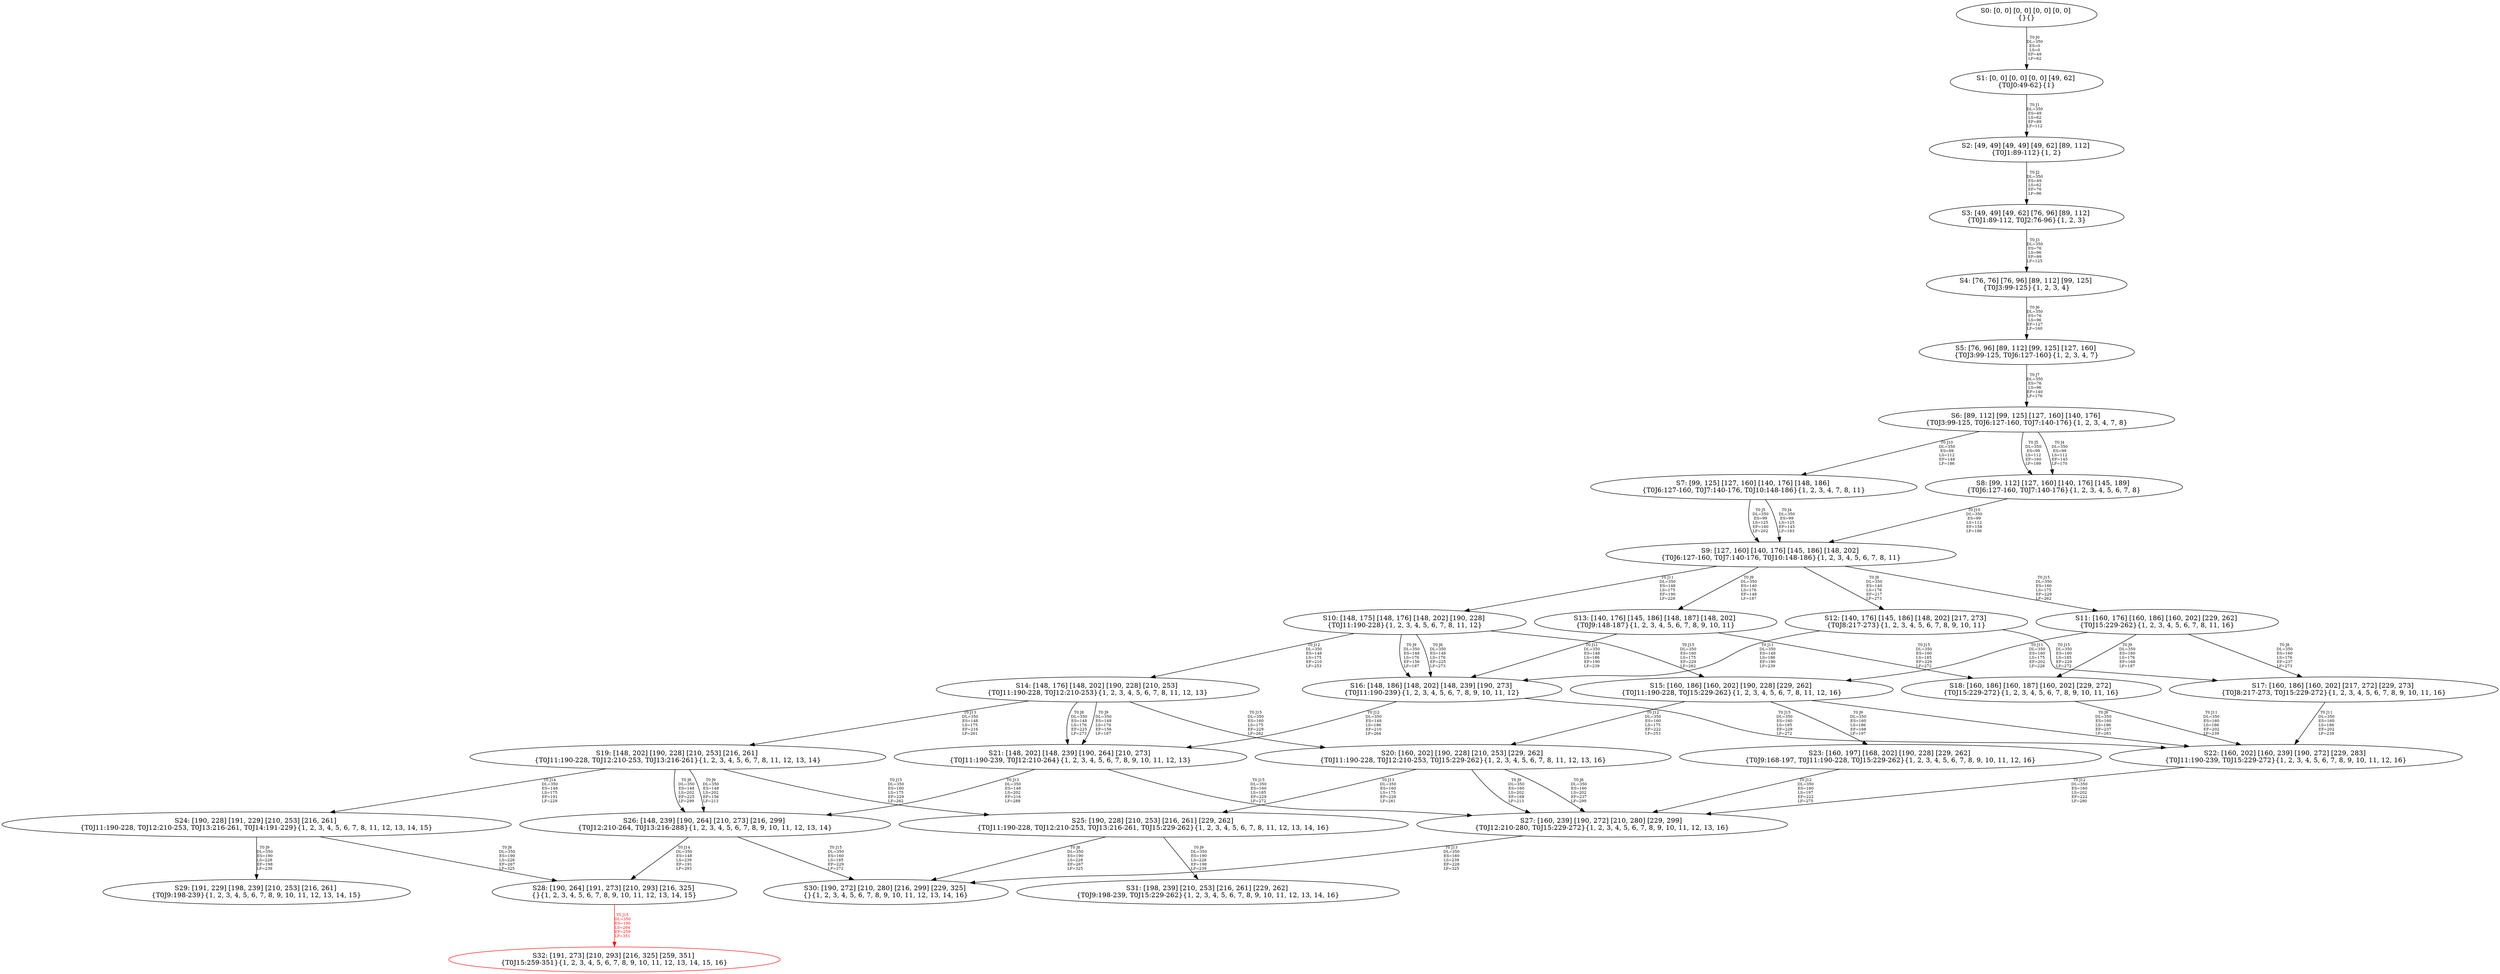 digraph {
	S0[label="S0: [0, 0] [0, 0] [0, 0] [0, 0] \n{}{}"];
	S1[label="S1: [0, 0] [0, 0] [0, 0] [49, 62] \n{T0J0:49-62}{1}"];
	S2[label="S2: [49, 49] [49, 49] [49, 62] [89, 112] \n{T0J1:89-112}{1, 2}"];
	S3[label="S3: [49, 49] [49, 62] [76, 96] [89, 112] \n{T0J1:89-112, T0J2:76-96}{1, 2, 3}"];
	S4[label="S4: [76, 76] [76, 96] [89, 112] [99, 125] \n{T0J3:99-125}{1, 2, 3, 4}"];
	S5[label="S5: [76, 96] [89, 112] [99, 125] [127, 160] \n{T0J3:99-125, T0J6:127-160}{1, 2, 3, 4, 7}"];
	S6[label="S6: [89, 112] [99, 125] [127, 160] [140, 176] \n{T0J3:99-125, T0J6:127-160, T0J7:140-176}{1, 2, 3, 4, 7, 8}"];
	S7[label="S7: [99, 125] [127, 160] [140, 176] [148, 186] \n{T0J6:127-160, T0J7:140-176, T0J10:148-186}{1, 2, 3, 4, 7, 8, 11}"];
	S8[label="S8: [99, 112] [127, 160] [140, 176] [145, 189] \n{T0J6:127-160, T0J7:140-176}{1, 2, 3, 4, 5, 6, 7, 8}"];
	S9[label="S9: [127, 160] [140, 176] [145, 186] [148, 202] \n{T0J6:127-160, T0J7:140-176, T0J10:148-186}{1, 2, 3, 4, 5, 6, 7, 8, 11}"];
	S10[label="S10: [148, 175] [148, 176] [148, 202] [190, 228] \n{T0J11:190-228}{1, 2, 3, 4, 5, 6, 7, 8, 11, 12}"];
	S11[label="S11: [160, 176] [160, 186] [160, 202] [229, 262] \n{T0J15:229-262}{1, 2, 3, 4, 5, 6, 7, 8, 11, 16}"];
	S12[label="S12: [140, 176] [145, 186] [148, 202] [217, 273] \n{T0J8:217-273}{1, 2, 3, 4, 5, 6, 7, 8, 9, 10, 11}"];
	S13[label="S13: [140, 176] [145, 186] [148, 187] [148, 202] \n{T0J9:148-187}{1, 2, 3, 4, 5, 6, 7, 8, 9, 10, 11}"];
	S14[label="S14: [148, 176] [148, 202] [190, 228] [210, 253] \n{T0J11:190-228, T0J12:210-253}{1, 2, 3, 4, 5, 6, 7, 8, 11, 12, 13}"];
	S15[label="S15: [160, 186] [160, 202] [190, 228] [229, 262] \n{T0J11:190-228, T0J15:229-262}{1, 2, 3, 4, 5, 6, 7, 8, 11, 12, 16}"];
	S16[label="S16: [148, 186] [148, 202] [148, 239] [190, 273] \n{T0J11:190-239}{1, 2, 3, 4, 5, 6, 7, 8, 9, 10, 11, 12}"];
	S17[label="S17: [160, 186] [160, 202] [217, 272] [229, 273] \n{T0J8:217-273, T0J15:229-272}{1, 2, 3, 4, 5, 6, 7, 8, 9, 10, 11, 16}"];
	S18[label="S18: [160, 186] [160, 187] [160, 202] [229, 272] \n{T0J15:229-272}{1, 2, 3, 4, 5, 6, 7, 8, 9, 10, 11, 16}"];
	S19[label="S19: [148, 202] [190, 228] [210, 253] [216, 261] \n{T0J11:190-228, T0J12:210-253, T0J13:216-261}{1, 2, 3, 4, 5, 6, 7, 8, 11, 12, 13, 14}"];
	S20[label="S20: [160, 202] [190, 228] [210, 253] [229, 262] \n{T0J11:190-228, T0J12:210-253, T0J15:229-262}{1, 2, 3, 4, 5, 6, 7, 8, 11, 12, 13, 16}"];
	S21[label="S21: [148, 202] [148, 239] [190, 264] [210, 273] \n{T0J11:190-239, T0J12:210-264}{1, 2, 3, 4, 5, 6, 7, 8, 9, 10, 11, 12, 13}"];
	S22[label="S22: [160, 202] [160, 239] [190, 272] [229, 283] \n{T0J11:190-239, T0J15:229-272}{1, 2, 3, 4, 5, 6, 7, 8, 9, 10, 11, 12, 16}"];
	S23[label="S23: [160, 197] [168, 202] [190, 228] [229, 262] \n{T0J9:168-197, T0J11:190-228, T0J15:229-262}{1, 2, 3, 4, 5, 6, 7, 8, 9, 10, 11, 12, 16}"];
	S24[label="S24: [190, 228] [191, 229] [210, 253] [216, 261] \n{T0J11:190-228, T0J12:210-253, T0J13:216-261, T0J14:191-229}{1, 2, 3, 4, 5, 6, 7, 8, 11, 12, 13, 14, 15}"];
	S25[label="S25: [190, 228] [210, 253] [216, 261] [229, 262] \n{T0J11:190-228, T0J12:210-253, T0J13:216-261, T0J15:229-262}{1, 2, 3, 4, 5, 6, 7, 8, 11, 12, 13, 14, 16}"];
	S26[label="S26: [148, 239] [190, 264] [210, 273] [216, 299] \n{T0J12:210-264, T0J13:216-288}{1, 2, 3, 4, 5, 6, 7, 8, 9, 10, 11, 12, 13, 14}"];
	S27[label="S27: [160, 239] [190, 272] [210, 280] [229, 299] \n{T0J12:210-280, T0J15:229-272}{1, 2, 3, 4, 5, 6, 7, 8, 9, 10, 11, 12, 13, 16}"];
	S28[label="S28: [190, 264] [191, 273] [210, 293] [216, 325] \n{}{1, 2, 3, 4, 5, 6, 7, 8, 9, 10, 11, 12, 13, 14, 15}"];
	S29[label="S29: [191, 229] [198, 239] [210, 253] [216, 261] \n{T0J9:198-239}{1, 2, 3, 4, 5, 6, 7, 8, 9, 10, 11, 12, 13, 14, 15}"];
	S30[label="S30: [190, 272] [210, 280] [216, 299] [229, 325] \n{}{1, 2, 3, 4, 5, 6, 7, 8, 9, 10, 11, 12, 13, 14, 16}"];
	S31[label="S31: [198, 239] [210, 253] [216, 261] [229, 262] \n{T0J9:198-239, T0J15:229-262}{1, 2, 3, 4, 5, 6, 7, 8, 9, 10, 11, 12, 13, 14, 16}"];
	S32[label="S32: [191, 273] [210, 293] [216, 325] [259, 351] \n{T0J15:259-351}{1, 2, 3, 4, 5, 6, 7, 8, 9, 10, 11, 12, 13, 14, 15, 16}"];
	S0 -> S1[label="T0 J0\nDL=350\nES=0\nLS=0\nEF=49\nLF=62",fontsize=8];
	S1 -> S2[label="T0 J1\nDL=350\nES=49\nLS=62\nEF=89\nLF=112",fontsize=8];
	S2 -> S3[label="T0 J2\nDL=350\nES=49\nLS=62\nEF=76\nLF=96",fontsize=8];
	S3 -> S4[label="T0 J3\nDL=350\nES=76\nLS=96\nEF=99\nLF=125",fontsize=8];
	S4 -> S5[label="T0 J6\nDL=350\nES=76\nLS=96\nEF=127\nLF=160",fontsize=8];
	S5 -> S6[label="T0 J7\nDL=350\nES=76\nLS=96\nEF=140\nLF=176",fontsize=8];
	S6 -> S8[label="T0 J4\nDL=350\nES=99\nLS=112\nEF=145\nLF=170",fontsize=8];
	S6 -> S8[label="T0 J5\nDL=350\nES=99\nLS=112\nEF=160\nLF=189",fontsize=8];
	S6 -> S7[label="T0 J10\nDL=350\nES=89\nLS=112\nEF=148\nLF=186",fontsize=8];
	S7 -> S9[label="T0 J4\nDL=350\nES=99\nLS=125\nEF=145\nLF=183",fontsize=8];
	S7 -> S9[label="T0 J5\nDL=350\nES=99\nLS=125\nEF=160\nLF=202",fontsize=8];
	S8 -> S9[label="T0 J10\nDL=350\nES=99\nLS=112\nEF=158\nLF=186",fontsize=8];
	S9 -> S12[label="T0 J8\nDL=350\nES=140\nLS=176\nEF=217\nLF=273",fontsize=8];
	S9 -> S13[label="T0 J9\nDL=350\nES=140\nLS=176\nEF=148\nLF=187",fontsize=8];
	S9 -> S10[label="T0 J11\nDL=350\nES=148\nLS=175\nEF=190\nLF=228",fontsize=8];
	S9 -> S11[label="T0 J15\nDL=350\nES=160\nLS=175\nEF=229\nLF=262",fontsize=8];
	S10 -> S16[label="T0 J8\nDL=350\nES=148\nLS=176\nEF=225\nLF=273",fontsize=8];
	S10 -> S16[label="T0 J9\nDL=350\nES=148\nLS=176\nEF=156\nLF=187",fontsize=8];
	S10 -> S14[label="T0 J12\nDL=350\nES=148\nLS=175\nEF=210\nLF=253",fontsize=8];
	S10 -> S15[label="T0 J15\nDL=350\nES=160\nLS=175\nEF=229\nLF=262",fontsize=8];
	S11 -> S17[label="T0 J8\nDL=350\nES=160\nLS=176\nEF=237\nLF=273",fontsize=8];
	S11 -> S18[label="T0 J9\nDL=350\nES=160\nLS=176\nEF=168\nLF=187",fontsize=8];
	S11 -> S15[label="T0 J11\nDL=350\nES=160\nLS=175\nEF=202\nLF=228",fontsize=8];
	S12 -> S16[label="T0 J11\nDL=350\nES=148\nLS=186\nEF=190\nLF=239",fontsize=8];
	S12 -> S17[label="T0 J15\nDL=350\nES=160\nLS=185\nEF=229\nLF=272",fontsize=8];
	S13 -> S16[label="T0 J11\nDL=350\nES=148\nLS=186\nEF=190\nLF=239",fontsize=8];
	S13 -> S18[label="T0 J15\nDL=350\nES=160\nLS=185\nEF=229\nLF=272",fontsize=8];
	S14 -> S21[label="T0 J8\nDL=350\nES=148\nLS=176\nEF=225\nLF=273",fontsize=8];
	S14 -> S21[label="T0 J9\nDL=350\nES=148\nLS=176\nEF=156\nLF=187",fontsize=8];
	S14 -> S19[label="T0 J13\nDL=350\nES=148\nLS=175\nEF=216\nLF=261",fontsize=8];
	S14 -> S20[label="T0 J15\nDL=350\nES=160\nLS=175\nEF=229\nLF=262",fontsize=8];
	S15 -> S22[label="T0 J8\nDL=350\nES=160\nLS=186\nEF=237\nLF=283",fontsize=8];
	S15 -> S23[label="T0 J9\nDL=350\nES=160\nLS=186\nEF=168\nLF=197",fontsize=8];
	S15 -> S20[label="T0 J12\nDL=350\nES=160\nLS=175\nEF=222\nLF=253",fontsize=8];
	S16 -> S21[label="T0 J12\nDL=350\nES=148\nLS=186\nEF=210\nLF=264",fontsize=8];
	S16 -> S22[label="T0 J15\nDL=350\nES=160\nLS=185\nEF=229\nLF=272",fontsize=8];
	S17 -> S22[label="T0 J11\nDL=350\nES=160\nLS=186\nEF=202\nLF=239",fontsize=8];
	S18 -> S22[label="T0 J11\nDL=350\nES=160\nLS=186\nEF=202\nLF=239",fontsize=8];
	S19 -> S26[label="T0 J8\nDL=350\nES=148\nLS=202\nEF=225\nLF=299",fontsize=8];
	S19 -> S26[label="T0 J9\nDL=350\nES=148\nLS=202\nEF=156\nLF=213",fontsize=8];
	S19 -> S24[label="T0 J14\nDL=350\nES=148\nLS=175\nEF=191\nLF=229",fontsize=8];
	S19 -> S25[label="T0 J15\nDL=350\nES=160\nLS=175\nEF=229\nLF=262",fontsize=8];
	S20 -> S27[label="T0 J8\nDL=350\nES=160\nLS=202\nEF=237\nLF=299",fontsize=8];
	S20 -> S27[label="T0 J9\nDL=350\nES=160\nLS=202\nEF=168\nLF=213",fontsize=8];
	S20 -> S25[label="T0 J13\nDL=350\nES=160\nLS=175\nEF=228\nLF=261",fontsize=8];
	S21 -> S26[label="T0 J13\nDL=350\nES=148\nLS=202\nEF=216\nLF=288",fontsize=8];
	S21 -> S27[label="T0 J15\nDL=350\nES=160\nLS=185\nEF=229\nLF=272",fontsize=8];
	S22 -> S27[label="T0 J12\nDL=350\nES=160\nLS=202\nEF=222\nLF=280",fontsize=8];
	S23 -> S27[label="T0 J12\nDL=350\nES=160\nLS=197\nEF=222\nLF=275",fontsize=8];
	S24 -> S28[label="T0 J8\nDL=350\nES=190\nLS=228\nEF=267\nLF=325",fontsize=8];
	S24 -> S29[label="T0 J9\nDL=350\nES=190\nLS=228\nEF=198\nLF=239",fontsize=8];
	S25 -> S30[label="T0 J8\nDL=350\nES=190\nLS=228\nEF=267\nLF=325",fontsize=8];
	S25 -> S31[label="T0 J9\nDL=350\nES=190\nLS=228\nEF=198\nLF=239",fontsize=8];
	S26 -> S28[label="T0 J14\nDL=350\nES=148\nLS=239\nEF=191\nLF=293",fontsize=8];
	S26 -> S30[label="T0 J15\nDL=350\nES=160\nLS=185\nEF=229\nLF=272",fontsize=8];
	S27 -> S30[label="T0 J13\nDL=350\nES=160\nLS=239\nEF=228\nLF=325",fontsize=8];
	S28 -> S32[label="T0 J15\nDL=350\nES=190\nLS=264\nEF=259\nLF=351",color=Red,fontcolor=Red,fontsize=8];
S32[color=Red];
}

